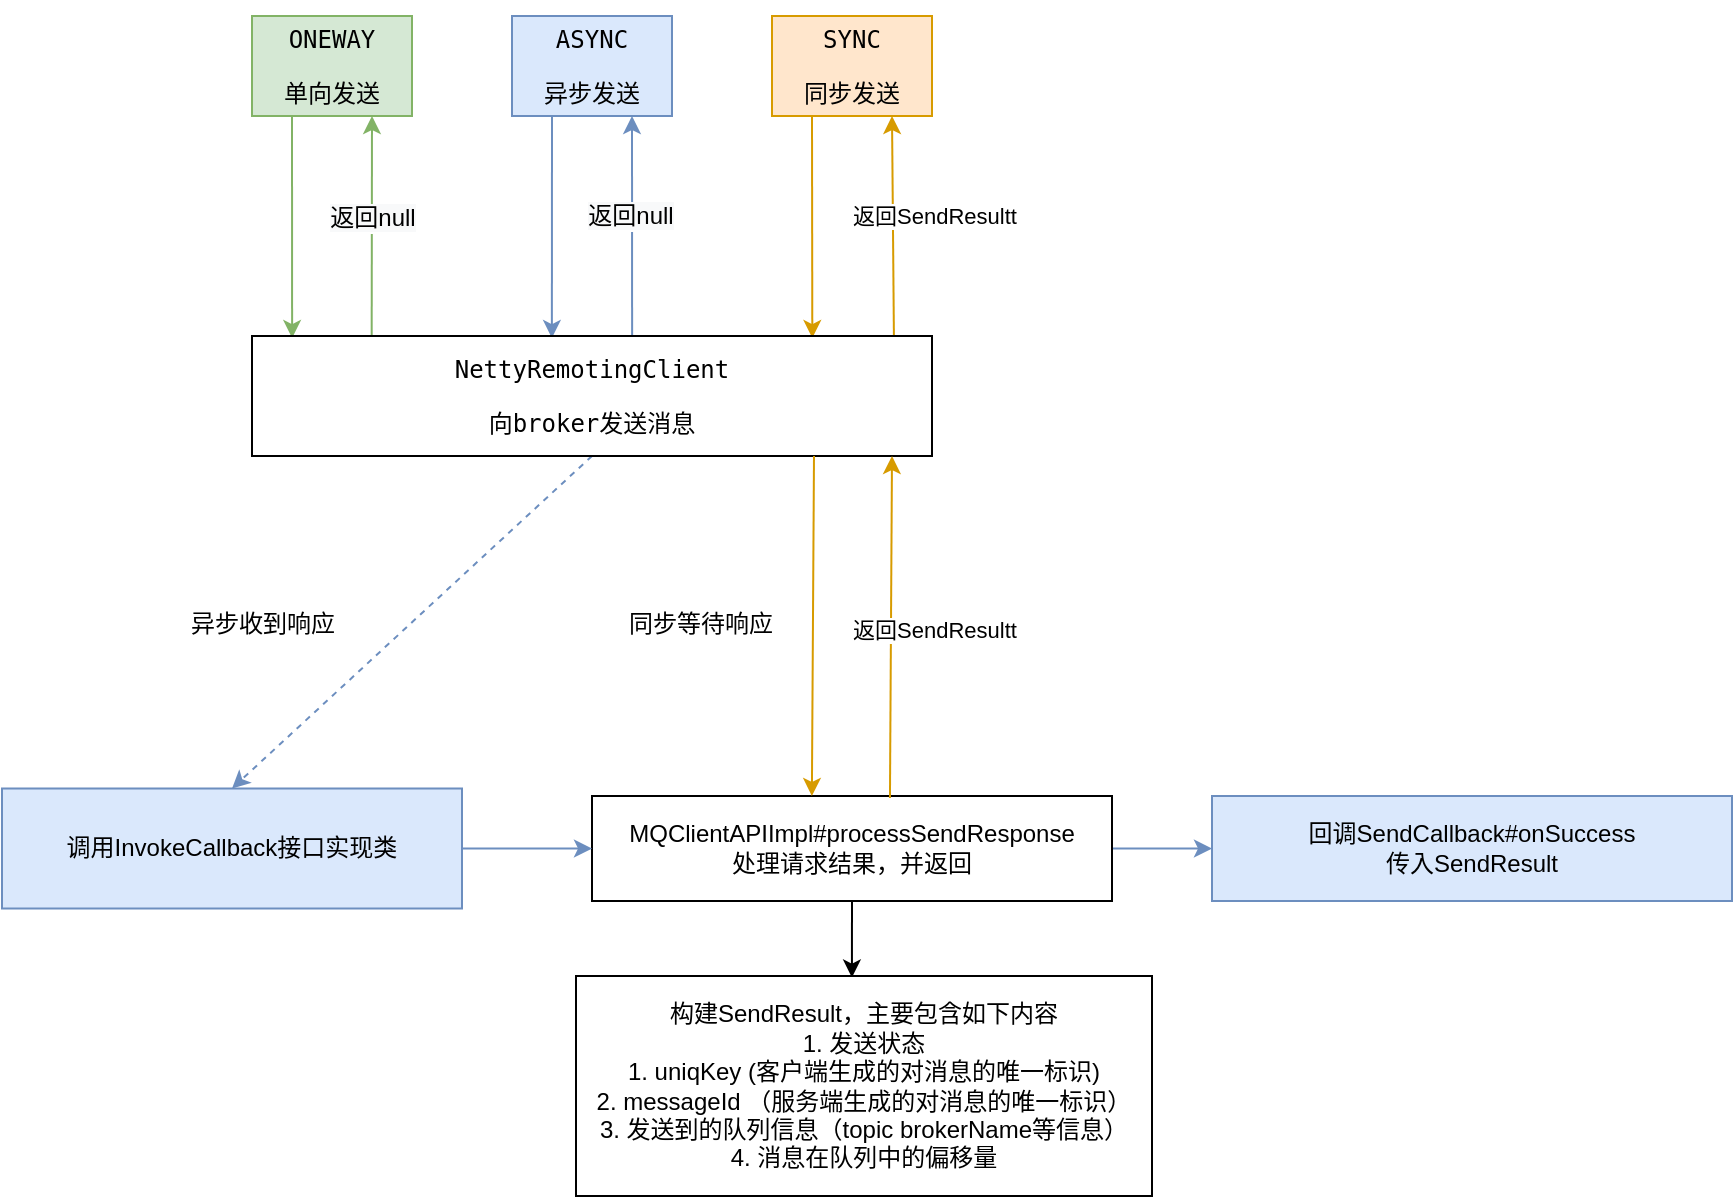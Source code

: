 <mxfile version="15.8.4" type="device"><diagram id="wx1Syr2t0EAn7pRnbd6R" name="Page-1"><mxGraphModel dx="946" dy="-544" grid="1" gridSize="10" guides="1" tooltips="1" connect="1" arrows="1" fold="1" page="1" pageScale="1" pageWidth="827" pageHeight="1169" math="0" shadow="0"><root><mxCell id="0"/><mxCell id="1" parent="0"/><mxCell id="6jFr6HTYqLj0U7teX0N7-1" style="edgeStyle=none;rounded=0;orthogonalLoop=1;jettySize=auto;html=1;exitX=0.25;exitY=1;exitDx=0;exitDy=0;entryX=0.441;entryY=0.017;entryDx=0;entryDy=0;entryPerimeter=0;fillColor=#dae8fc;strokeColor=#6c8ebf;" parent="1" source="6jFr6HTYqLj0U7teX0N7-4" target="6jFr6HTYqLj0U7teX0N7-17" edge="1"><mxGeometry relative="1" as="geometry"/></mxCell><mxCell id="6jFr6HTYqLj0U7teX0N7-2" style="edgeStyle=none;rounded=0;orthogonalLoop=1;jettySize=auto;html=1;exitX=0.75;exitY=1;exitDx=0;exitDy=0;entryX=0.559;entryY=0;entryDx=0;entryDy=0;entryPerimeter=0;startArrow=classic;startFill=1;endArrow=none;endFill=0;fillColor=#dae8fc;strokeColor=#6c8ebf;" parent="1" source="6jFr6HTYqLj0U7teX0N7-4" target="6jFr6HTYqLj0U7teX0N7-17" edge="1"><mxGeometry relative="1" as="geometry"/></mxCell><mxCell id="6jFr6HTYqLj0U7teX0N7-3" value="&lt;span style=&quot;font-size: 12px ; background-color: rgb(248 , 249 , 250)&quot;&gt;返回null&lt;/span&gt;" style="edgeLabel;html=1;align=center;verticalAlign=middle;resizable=0;points=[];" parent="6jFr6HTYqLj0U7teX0N7-2" vertex="1" connectable="0"><mxGeometry y="-1" relative="1" as="geometry"><mxPoint y="-5" as="offset"/></mxGeometry></mxCell><mxCell id="6jFr6HTYqLj0U7teX0N7-4" value="&lt;pre&gt;ASYNC&lt;/pre&gt;&lt;pre&gt;异步发送&lt;/pre&gt;" style="rounded=0;whiteSpace=wrap;html=1;fillColor=#dae8fc;strokeColor=#6c8ebf;" parent="1" vertex="1"><mxGeometry x="320" y="1430" width="80" height="50" as="geometry"/></mxCell><mxCell id="6jFr6HTYqLj0U7teX0N7-5" style="edgeStyle=none;rounded=0;orthogonalLoop=1;jettySize=auto;html=1;exitX=0.25;exitY=1;exitDx=0;exitDy=0;entryX=0.059;entryY=0.017;entryDx=0;entryDy=0;entryPerimeter=0;fillColor=#d5e8d4;strokeColor=#82b366;" parent="1" source="6jFr6HTYqLj0U7teX0N7-8" target="6jFr6HTYqLj0U7teX0N7-17" edge="1"><mxGeometry relative="1" as="geometry"/></mxCell><mxCell id="6jFr6HTYqLj0U7teX0N7-6" style="edgeStyle=none;rounded=0;orthogonalLoop=1;jettySize=auto;html=1;exitX=0.75;exitY=1;exitDx=0;exitDy=0;entryX=0.176;entryY=0.017;entryDx=0;entryDy=0;entryPerimeter=0;startArrow=classic;startFill=1;endArrow=none;endFill=0;fillColor=#d5e8d4;strokeColor=#82b366;" parent="1" source="6jFr6HTYqLj0U7teX0N7-8" target="6jFr6HTYqLj0U7teX0N7-17" edge="1"><mxGeometry relative="1" as="geometry"/></mxCell><mxCell id="6jFr6HTYqLj0U7teX0N7-7" value="&lt;span style=&quot;font-size: 12px ; background-color: rgb(248 , 249 , 250)&quot;&gt;返回null&lt;/span&gt;" style="edgeLabel;html=1;align=center;verticalAlign=middle;resizable=0;points=[];" parent="6jFr6HTYqLj0U7teX0N7-6" vertex="1" connectable="0"><mxGeometry x="-0.081" relative="1" as="geometry"><mxPoint as="offset"/></mxGeometry></mxCell><mxCell id="6jFr6HTYqLj0U7teX0N7-8" value="&lt;pre&gt;&lt;pre&gt;ONEWAY&lt;/pre&gt;&lt;pre&gt;单向发送&lt;/pre&gt;&lt;/pre&gt;" style="rounded=0;whiteSpace=wrap;html=1;fillColor=#d5e8d4;strokeColor=#82b366;" parent="1" vertex="1"><mxGeometry x="190" y="1430" width="80" height="50" as="geometry"/></mxCell><mxCell id="6jFr6HTYqLj0U7teX0N7-9" style="edgeStyle=none;rounded=0;orthogonalLoop=1;jettySize=auto;html=1;exitX=0.25;exitY=1;exitDx=0;exitDy=0;entryX=0.824;entryY=0.017;entryDx=0;entryDy=0;entryPerimeter=0;fillColor=#ffe6cc;strokeColor=#d79b00;" parent="1" source="6jFr6HTYqLj0U7teX0N7-12" target="6jFr6HTYqLj0U7teX0N7-17" edge="1"><mxGeometry relative="1" as="geometry"/></mxCell><mxCell id="6jFr6HTYqLj0U7teX0N7-10" style="edgeStyle=none;rounded=0;orthogonalLoop=1;jettySize=auto;html=1;exitX=0.75;exitY=1;exitDx=0;exitDy=0;entryX=0.944;entryY=0;entryDx=0;entryDy=0;entryPerimeter=0;startArrow=classic;startFill=1;endArrow=none;endFill=0;fillColor=#ffe6cc;strokeColor=#d79b00;" parent="1" source="6jFr6HTYqLj0U7teX0N7-12" target="6jFr6HTYqLj0U7teX0N7-17" edge="1"><mxGeometry relative="1" as="geometry"/></mxCell><mxCell id="6jFr6HTYqLj0U7teX0N7-11" value="返回SendResultt" style="edgeLabel;html=1;align=center;verticalAlign=middle;resizable=0;points=[];" parent="6jFr6HTYqLj0U7teX0N7-10" vertex="1" connectable="0"><mxGeometry x="-0.0" y="-1" relative="1" as="geometry"><mxPoint x="21" y="-5" as="offset"/></mxGeometry></mxCell><mxCell id="6jFr6HTYqLj0U7teX0N7-12" value="&lt;pre&gt;&lt;pre&gt;&lt;pre&gt;SYNC&lt;/pre&gt;&lt;pre&gt;同步发送&lt;/pre&gt;&lt;/pre&gt;&lt;/pre&gt;" style="rounded=0;whiteSpace=wrap;html=1;fillColor=#ffe6cc;strokeColor=#d79b00;" parent="1" vertex="1"><mxGeometry x="450" y="1430" width="80" height="50" as="geometry"/></mxCell><mxCell id="6jFr6HTYqLj0U7teX0N7-13" style="edgeStyle=none;rounded=0;orthogonalLoop=1;jettySize=auto;html=1;exitX=1;exitY=0.5;exitDx=0;exitDy=0;entryX=0;entryY=0.5;entryDx=0;entryDy=0;startArrow=none;startFill=0;endArrow=classic;endFill=1;fillColor=#dae8fc;strokeColor=#6c8ebf;" parent="1" source="6jFr6HTYqLj0U7teX0N7-15" target="6jFr6HTYqLj0U7teX0N7-23" edge="1"><mxGeometry relative="1" as="geometry"/></mxCell><mxCell id="6jFr6HTYqLj0U7teX0N7-14" style="edgeStyle=none;rounded=0;orthogonalLoop=1;jettySize=auto;html=1;exitX=0.5;exitY=1;exitDx=0;exitDy=0;entryX=0.479;entryY=0.007;entryDx=0;entryDy=0;entryPerimeter=0;startArrow=none;startFill=0;endArrow=classic;endFill=1;" parent="1" source="6jFr6HTYqLj0U7teX0N7-15" target="6jFr6HTYqLj0U7teX0N7-24" edge="1"><mxGeometry relative="1" as="geometry"/></mxCell><mxCell id="6jFr6HTYqLj0U7teX0N7-15" value="MQClientAPIImpl#processSendResponse&lt;br&gt;处理请求结果，并返回" style="rounded=0;whiteSpace=wrap;html=1;" parent="1" vertex="1"><mxGeometry x="360" y="1820" width="260" height="52.5" as="geometry"/></mxCell><mxCell id="6jFr6HTYqLj0U7teX0N7-16" style="edgeStyle=none;rounded=0;orthogonalLoop=1;jettySize=auto;html=1;exitX=0.5;exitY=1;exitDx=0;exitDy=0;entryX=0.5;entryY=0;entryDx=0;entryDy=0;startArrow=none;startFill=0;endArrow=classic;endFill=1;fillColor=#dae8fc;strokeColor=#6c8ebf;dashed=1;" parent="1" source="6jFr6HTYqLj0U7teX0N7-17" target="6jFr6HTYqLj0U7teX0N7-19" edge="1"><mxGeometry relative="1" as="geometry"/></mxCell><mxCell id="6jFr6HTYqLj0U7teX0N7-17" value="&lt;pre&gt;NettyRemotingClient&lt;/pre&gt;&lt;pre&gt;向broker发送消息&lt;/pre&gt;" style="rounded=0;whiteSpace=wrap;html=1;" parent="1" vertex="1"><mxGeometry x="190" y="1590" width="340" height="60" as="geometry"/></mxCell><mxCell id="6jFr6HTYqLj0U7teX0N7-18" style="edgeStyle=none;rounded=0;orthogonalLoop=1;jettySize=auto;html=1;exitX=1;exitY=0.5;exitDx=0;exitDy=0;entryX=0;entryY=0.5;entryDx=0;entryDy=0;startArrow=none;startFill=0;endArrow=classic;endFill=1;fillColor=#dae8fc;strokeColor=#6c8ebf;" parent="1" source="6jFr6HTYqLj0U7teX0N7-19" target="6jFr6HTYqLj0U7teX0N7-15" edge="1"><mxGeometry relative="1" as="geometry"/></mxCell><mxCell id="6jFr6HTYqLj0U7teX0N7-19" value="&lt;pre&gt;&lt;span style=&quot;font-family: &amp;#34;helvetica&amp;#34; ; white-space: normal&quot;&gt;调用InvokeCallback接口实现类&lt;/span&gt;&lt;br&gt;&lt;/pre&gt;" style="rounded=0;whiteSpace=wrap;html=1;fillColor=#dae8fc;strokeColor=#6c8ebf;" parent="1" vertex="1"><mxGeometry x="65" y="1816.25" width="230" height="60" as="geometry"/></mxCell><mxCell id="6jFr6HTYqLj0U7teX0N7-20" style="edgeStyle=none;rounded=0;orthogonalLoop=1;jettySize=auto;html=1;exitX=0.25;exitY=1;exitDx=0;exitDy=0;entryX=0.419;entryY=0;entryDx=0;entryDy=0;entryPerimeter=0;fillColor=#ffe6cc;strokeColor=#d79b00;" parent="1" edge="1"><mxGeometry relative="1" as="geometry"><mxPoint x="471" y="1650" as="sourcePoint"/><mxPoint x="469.94" y="1820" as="targetPoint"/></mxGeometry></mxCell><mxCell id="6jFr6HTYqLj0U7teX0N7-21" style="edgeStyle=none;rounded=0;orthogonalLoop=1;jettySize=auto;html=1;exitX=0.75;exitY=1;exitDx=0;exitDy=0;entryX=0.573;entryY=0.019;entryDx=0;entryDy=0;entryPerimeter=0;startArrow=classic;startFill=1;endArrow=none;endFill=0;fillColor=#ffe6cc;strokeColor=#d79b00;" parent="1" target="6jFr6HTYqLj0U7teX0N7-15" edge="1"><mxGeometry relative="1" as="geometry"><mxPoint x="510" y="1650" as="sourcePoint"/><mxPoint x="510.96" y="1760" as="targetPoint"/></mxGeometry></mxCell><mxCell id="6jFr6HTYqLj0U7teX0N7-22" value="返回SendResultt" style="edgeLabel;html=1;align=center;verticalAlign=middle;resizable=0;points=[];" parent="6jFr6HTYqLj0U7teX0N7-21" vertex="1" connectable="0"><mxGeometry x="0.018" y="-1" relative="1" as="geometry"><mxPoint x="22" as="offset"/></mxGeometry></mxCell><mxCell id="6jFr6HTYqLj0U7teX0N7-23" value="回调SendCallback#onSuccess&lt;br&gt;传入SendResult" style="rounded=0;whiteSpace=wrap;html=1;fillColor=#dae8fc;strokeColor=#6c8ebf;" parent="1" vertex="1"><mxGeometry x="670" y="1820" width="260" height="52.5" as="geometry"/></mxCell><mxCell id="6jFr6HTYqLj0U7teX0N7-24" value="构建SendResult，主要包含如下内容&lt;br&gt;1. 发送状态&lt;br&gt;1. uniqKey (客户端生成的对消息的唯一标识)&lt;br&gt;2. messageId （服务端生成的对消息的唯一标识）&lt;br&gt;3. 发送到的队列信息（topic brokerName等信息）&lt;br&gt;4. 消息在队列中的偏移量" style="rounded=0;whiteSpace=wrap;html=1;" parent="1" vertex="1"><mxGeometry x="352" y="1910" width="288" height="110" as="geometry"/></mxCell><mxCell id="7SksAYwR8UHHgPomsjnE-2" value="&lt;pre&gt;异步收到响应&lt;/pre&gt;" style="text;html=1;align=center;verticalAlign=middle;resizable=0;points=[];autosize=1;strokeColor=none;fillColor=none;" vertex="1" parent="1"><mxGeometry x="150" y="1713.5" width="90" height="40" as="geometry"/></mxCell><mxCell id="7SksAYwR8UHHgPomsjnE-3" value="同步等待响应" style="text;html=1;align=center;verticalAlign=middle;resizable=0;points=[];autosize=1;strokeColor=none;fillColor=none;" vertex="1" parent="1"><mxGeometry x="369" y="1723.5" width="90" height="20" as="geometry"/></mxCell></root></mxGraphModel></diagram></mxfile>